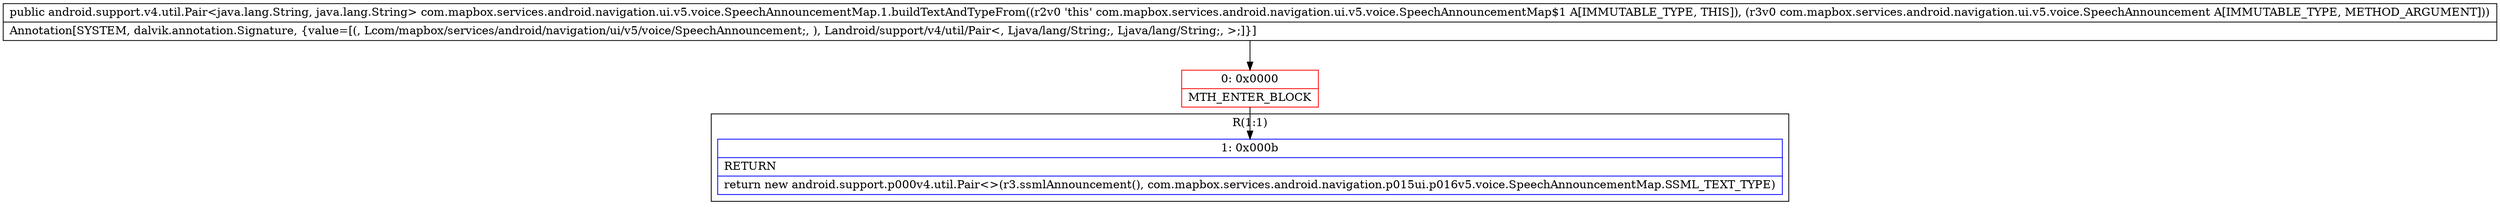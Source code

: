 digraph "CFG forcom.mapbox.services.android.navigation.ui.v5.voice.SpeechAnnouncementMap.1.buildTextAndTypeFrom(Lcom\/mapbox\/services\/android\/navigation\/ui\/v5\/voice\/SpeechAnnouncement;)Landroid\/support\/v4\/util\/Pair;" {
subgraph cluster_Region_1521305907 {
label = "R(1:1)";
node [shape=record,color=blue];
Node_1 [shape=record,label="{1\:\ 0x000b|RETURN\l|return new android.support.p000v4.util.Pair\<\>(r3.ssmlAnnouncement(), com.mapbox.services.android.navigation.p015ui.p016v5.voice.SpeechAnnouncementMap.SSML_TEXT_TYPE)\l}"];
}
Node_0 [shape=record,color=red,label="{0\:\ 0x0000|MTH_ENTER_BLOCK\l}"];
MethodNode[shape=record,label="{public android.support.v4.util.Pair\<java.lang.String, java.lang.String\> com.mapbox.services.android.navigation.ui.v5.voice.SpeechAnnouncementMap.1.buildTextAndTypeFrom((r2v0 'this' com.mapbox.services.android.navigation.ui.v5.voice.SpeechAnnouncementMap$1 A[IMMUTABLE_TYPE, THIS]), (r3v0 com.mapbox.services.android.navigation.ui.v5.voice.SpeechAnnouncement A[IMMUTABLE_TYPE, METHOD_ARGUMENT]))  | Annotation[SYSTEM, dalvik.annotation.Signature, \{value=[(, Lcom\/mapbox\/services\/android\/navigation\/ui\/v5\/voice\/SpeechAnnouncement;, ), Landroid\/support\/v4\/util\/Pair\<, Ljava\/lang\/String;, Ljava\/lang\/String;, \>;]\}]\l}"];
MethodNode -> Node_0;
Node_0 -> Node_1;
}

